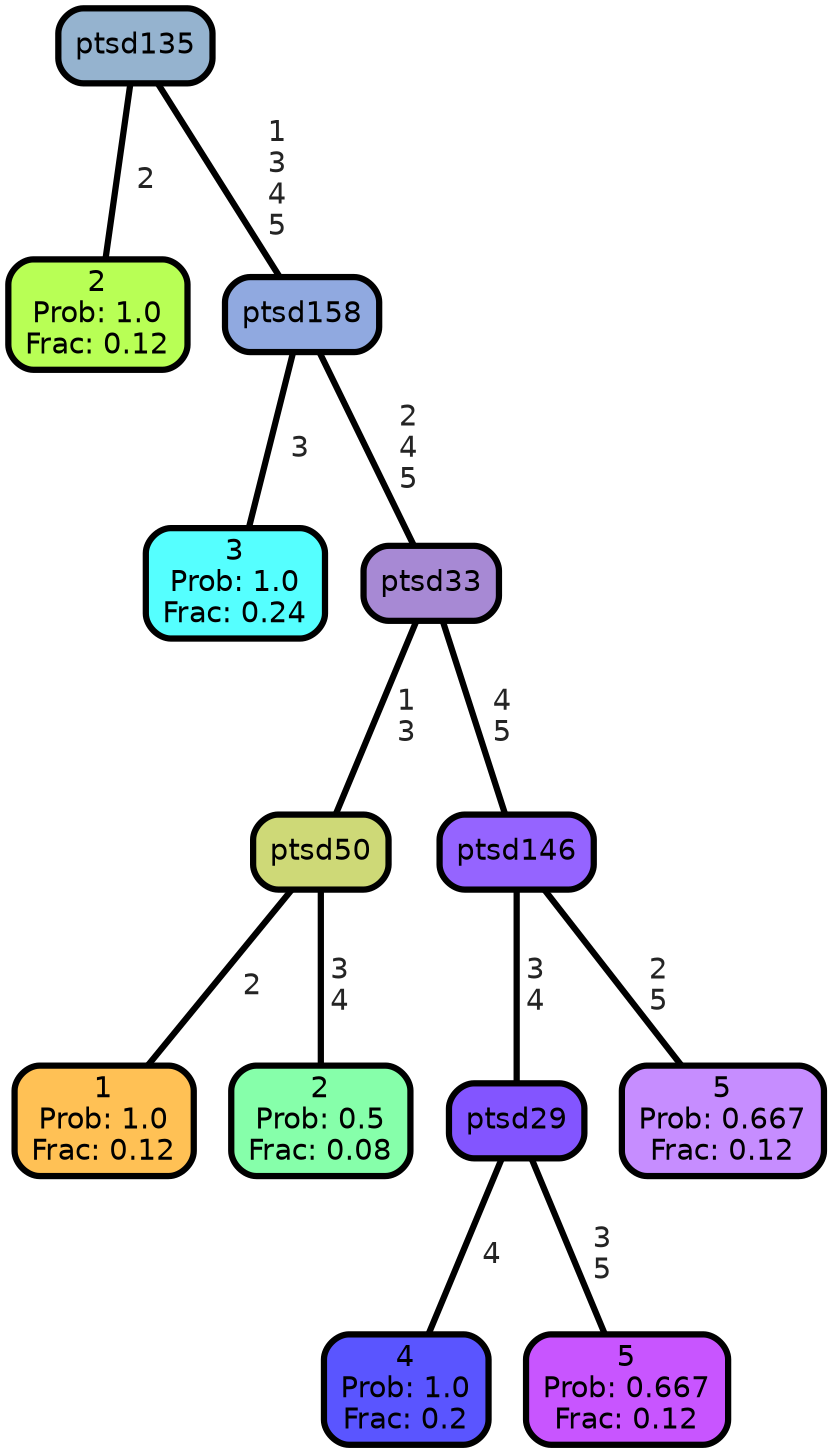 graph Tree {
node [shape=box, style="filled, rounded",color="black",penwidth="3",fontcolor="black",                 fontname=helvetica] ;
graph [ranksep="0 equally", splines=straight,                 bgcolor=transparent, dpi=200] ;
edge [fontname=helvetica, fontweight=bold,fontcolor=grey14,color=black] ;
0 [label="2
Prob: 1.0
Frac: 0.12", fillcolor="#b8ff55"] ;
1 [label="ptsd135", fillcolor="#95b3cf"] ;
2 [label="3
Prob: 1.0
Frac: 0.24", fillcolor="#55ffff"] ;
3 [label="ptsd158", fillcolor="#90a9e0"] ;
4 [label="1
Prob: 1.0
Frac: 0.12", fillcolor="#ffc155"] ;
5 [label="ptsd50", fillcolor="#ced977"] ;
6 [label="2
Prob: 0.5
Frac: 0.08", fillcolor="#86ffaa"] ;
7 [label="ptsd33", fillcolor="#a789d4"] ;
8 [label="4
Prob: 1.0
Frac: 0.2", fillcolor="#5a55ff"] ;
9 [label="ptsd29", fillcolor="#8355ff"] ;
10 [label="5
Prob: 0.667
Frac: 0.12", fillcolor="#c855ff"] ;
11 [label="ptsd146", fillcolor="#9564ff"] ;
12 [label="5
Prob: 0.667
Frac: 0.12", fillcolor="#c68dff"] ;
1 -- 0 [label=" 2",penwidth=3] ;
1 -- 3 [label=" 1\n 3\n 4\n 5",penwidth=3] ;
3 -- 2 [label=" 3",penwidth=3] ;
3 -- 7 [label=" 2\n 4\n 5",penwidth=3] ;
5 -- 4 [label=" 2",penwidth=3] ;
5 -- 6 [label=" 3\n 4",penwidth=3] ;
7 -- 5 [label=" 1\n 3",penwidth=3] ;
7 -- 11 [label=" 4\n 5",penwidth=3] ;
9 -- 8 [label=" 4",penwidth=3] ;
9 -- 10 [label=" 3\n 5",penwidth=3] ;
11 -- 9 [label=" 3\n 4",penwidth=3] ;
11 -- 12 [label=" 2\n 5",penwidth=3] ;
{rank = same;}}